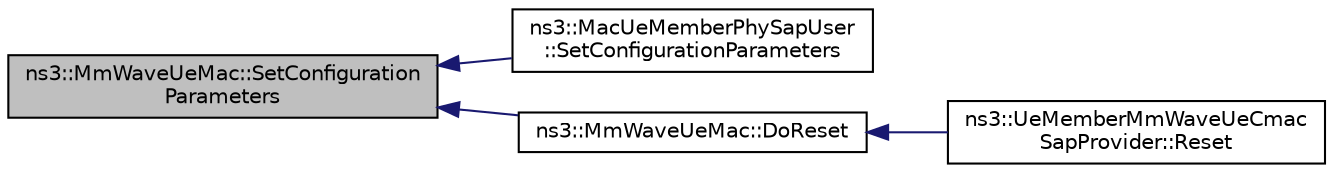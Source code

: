 digraph "ns3::MmWaveUeMac::SetConfigurationParameters"
{
  edge [fontname="Helvetica",fontsize="10",labelfontname="Helvetica",labelfontsize="10"];
  node [fontname="Helvetica",fontsize="10",shape=record];
  rankdir="LR";
  Node1 [label="ns3::MmWaveUeMac::SetConfiguration\lParameters",height=0.2,width=0.4,color="black", fillcolor="grey75", style="filled", fontcolor="black"];
  Node1 -> Node2 [dir="back",color="midnightblue",fontsize="10",style="solid"];
  Node2 [label="ns3::MacUeMemberPhySapUser\l::SetConfigurationParameters",height=0.2,width=0.4,color="black", fillcolor="white", style="filled",URL="$da/d90/classns3_1_1MacUeMemberPhySapUser.html#aabe2ba69cf2649de96dc4dd5c714f2d9"];
  Node1 -> Node3 [dir="back",color="midnightblue",fontsize="10",style="solid"];
  Node3 [label="ns3::MmWaveUeMac::DoReset",height=0.2,width=0.4,color="black", fillcolor="white", style="filled",URL="$d7/d84/classns3_1_1MmWaveUeMac.html#af49f913c763be3275728e20fe14c10ee"];
  Node3 -> Node4 [dir="back",color="midnightblue",fontsize="10",style="solid"];
  Node4 [label="ns3::UeMemberMmWaveUeCmac\lSapProvider::Reset",height=0.2,width=0.4,color="black", fillcolor="white", style="filled",URL="$d7/da2/classns3_1_1UeMemberMmWaveUeCmacSapProvider.html#a3660887bd12154220e80a69bc93ac14e"];
}

